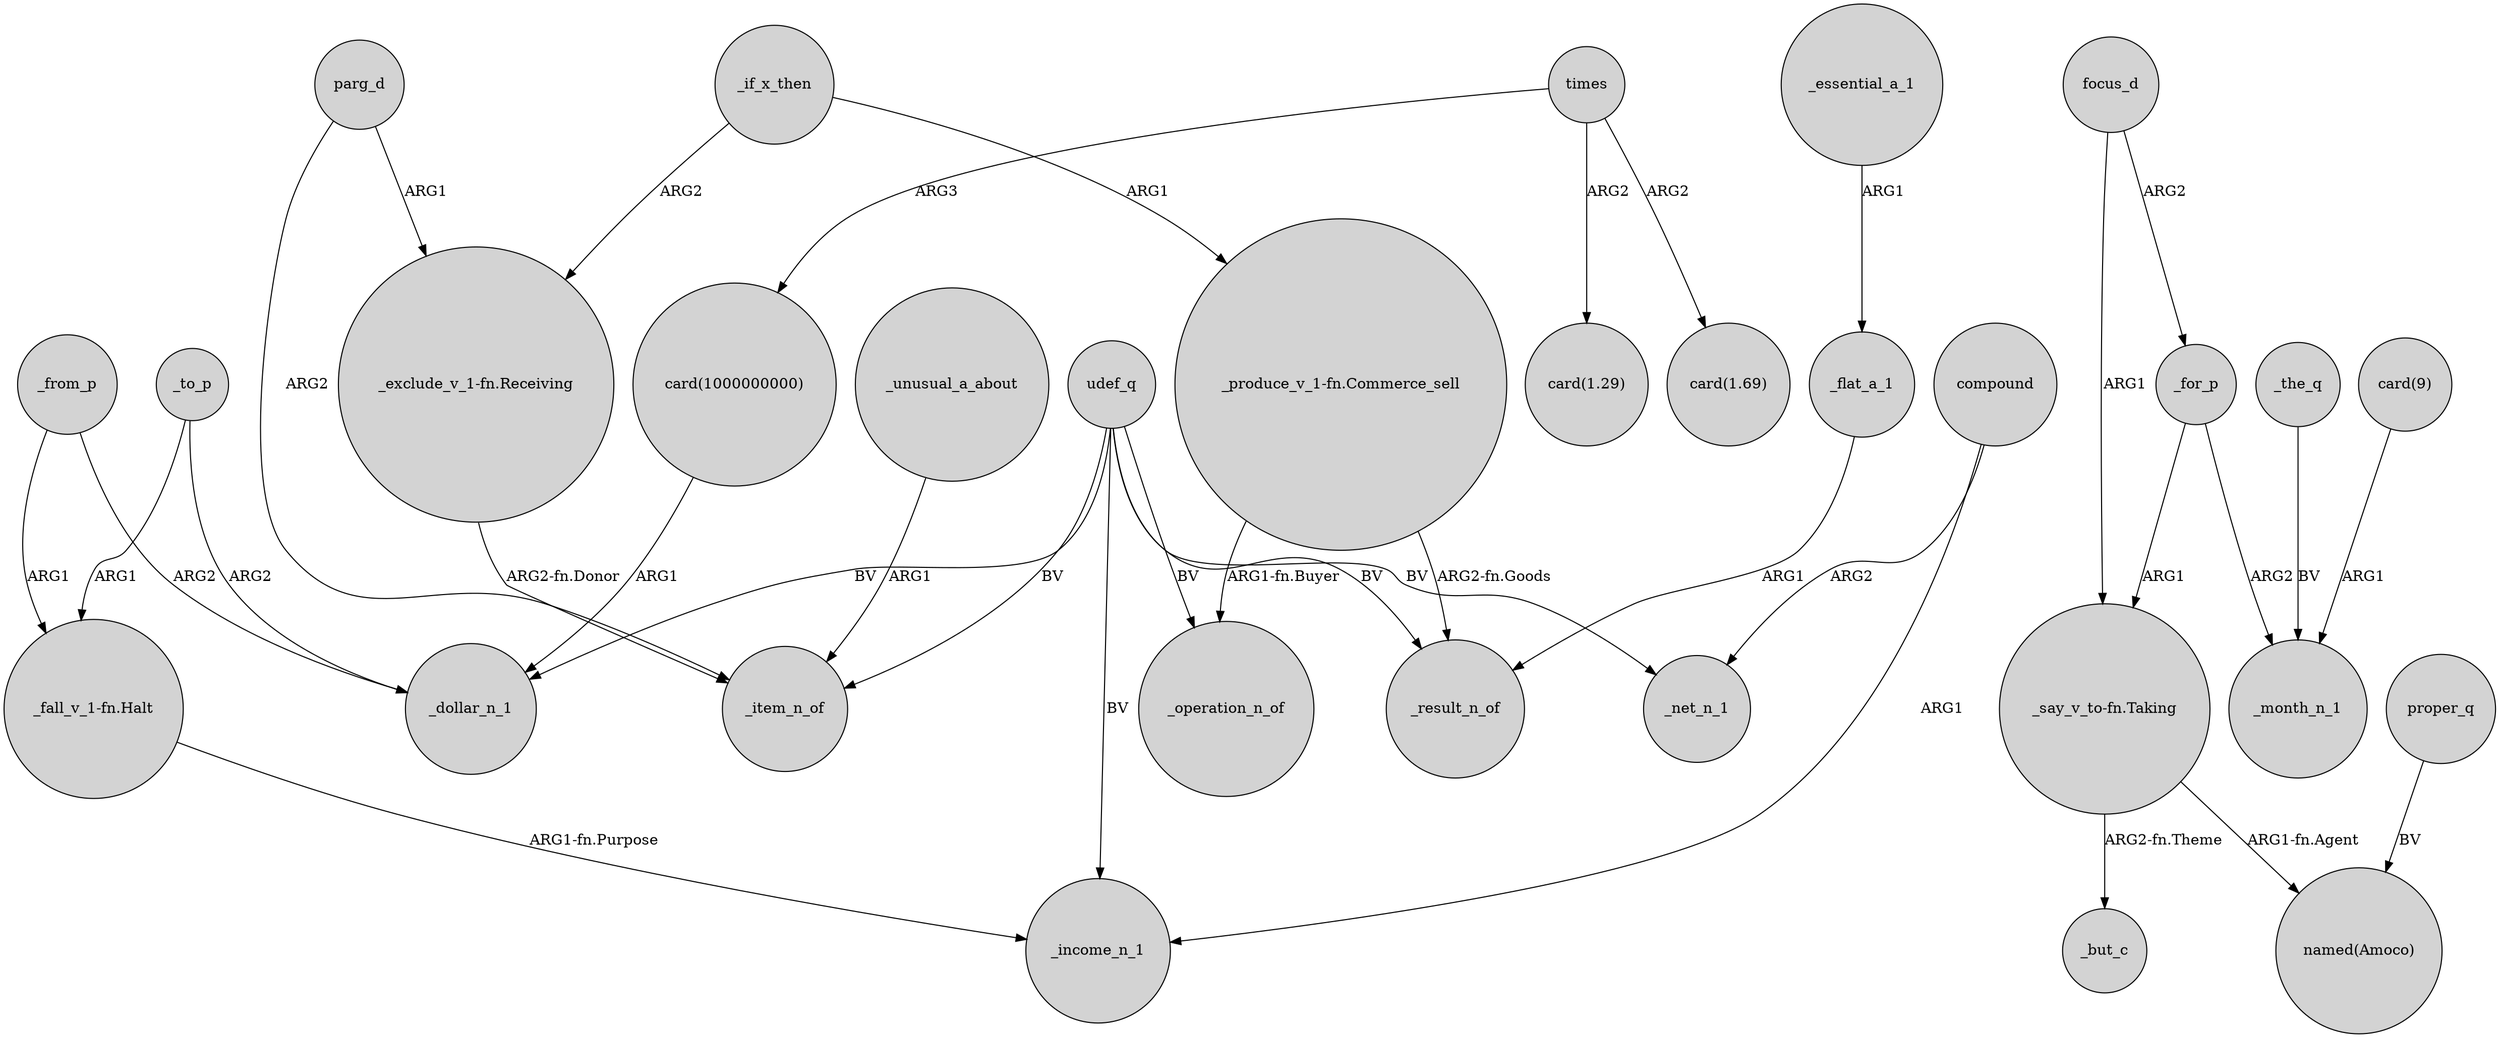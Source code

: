 digraph {
	node [shape=circle style=filled]
	"card(1000000000)" -> _dollar_n_1 [label=ARG1]
	"_exclude_v_1-fn.Receiving" -> _item_n_of [label="ARG2-fn.Donor"]
	compound -> _net_n_1 [label=ARG2]
	_unusual_a_about -> _item_n_of [label=ARG1]
	parg_d -> "_exclude_v_1-fn.Receiving" [label=ARG1]
	focus_d -> "_say_v_to-fn.Taking" [label=ARG1]
	_the_q -> _month_n_1 [label=BV]
	udef_q -> _income_n_1 [label=BV]
	_from_p -> _dollar_n_1 [label=ARG2]
	"_say_v_to-fn.Taking" -> _but_c [label="ARG2-fn.Theme"]
	times -> "card(1.69)" [label=ARG2]
	_to_p -> "_fall_v_1-fn.Halt" [label=ARG1]
	"_produce_v_1-fn.Commerce_sell" -> _operation_n_of [label="ARG1-fn.Buyer"]
	proper_q -> "named(Amoco)" [label=BV]
	_to_p -> _dollar_n_1 [label=ARG2]
	times -> "card(1000000000)" [label=ARG3]
	_flat_a_1 -> _result_n_of [label=ARG1]
	_for_p -> "_say_v_to-fn.Taking" [label=ARG1]
	compound -> _income_n_1 [label=ARG1]
	udef_q -> _operation_n_of [label=BV]
	udef_q -> _net_n_1 [label=BV]
	_essential_a_1 -> _flat_a_1 [label=ARG1]
	udef_q -> _dollar_n_1 [label=BV]
	_from_p -> "_fall_v_1-fn.Halt" [label=ARG1]
	times -> "card(1.29)" [label=ARG2]
	"_say_v_to-fn.Taking" -> "named(Amoco)" [label="ARG1-fn.Agent"]
	"_produce_v_1-fn.Commerce_sell" -> _result_n_of [label="ARG2-fn.Goods"]
	parg_d -> _item_n_of [label=ARG2]
	"_fall_v_1-fn.Halt" -> _income_n_1 [label="ARG1-fn.Purpose"]
	"card(9)" -> _month_n_1 [label=ARG1]
	focus_d -> _for_p [label=ARG2]
	udef_q -> _result_n_of [label=BV]
	_if_x_then -> "_produce_v_1-fn.Commerce_sell" [label=ARG1]
	udef_q -> _item_n_of [label=BV]
	_for_p -> _month_n_1 [label=ARG2]
	_if_x_then -> "_exclude_v_1-fn.Receiving" [label=ARG2]
}
